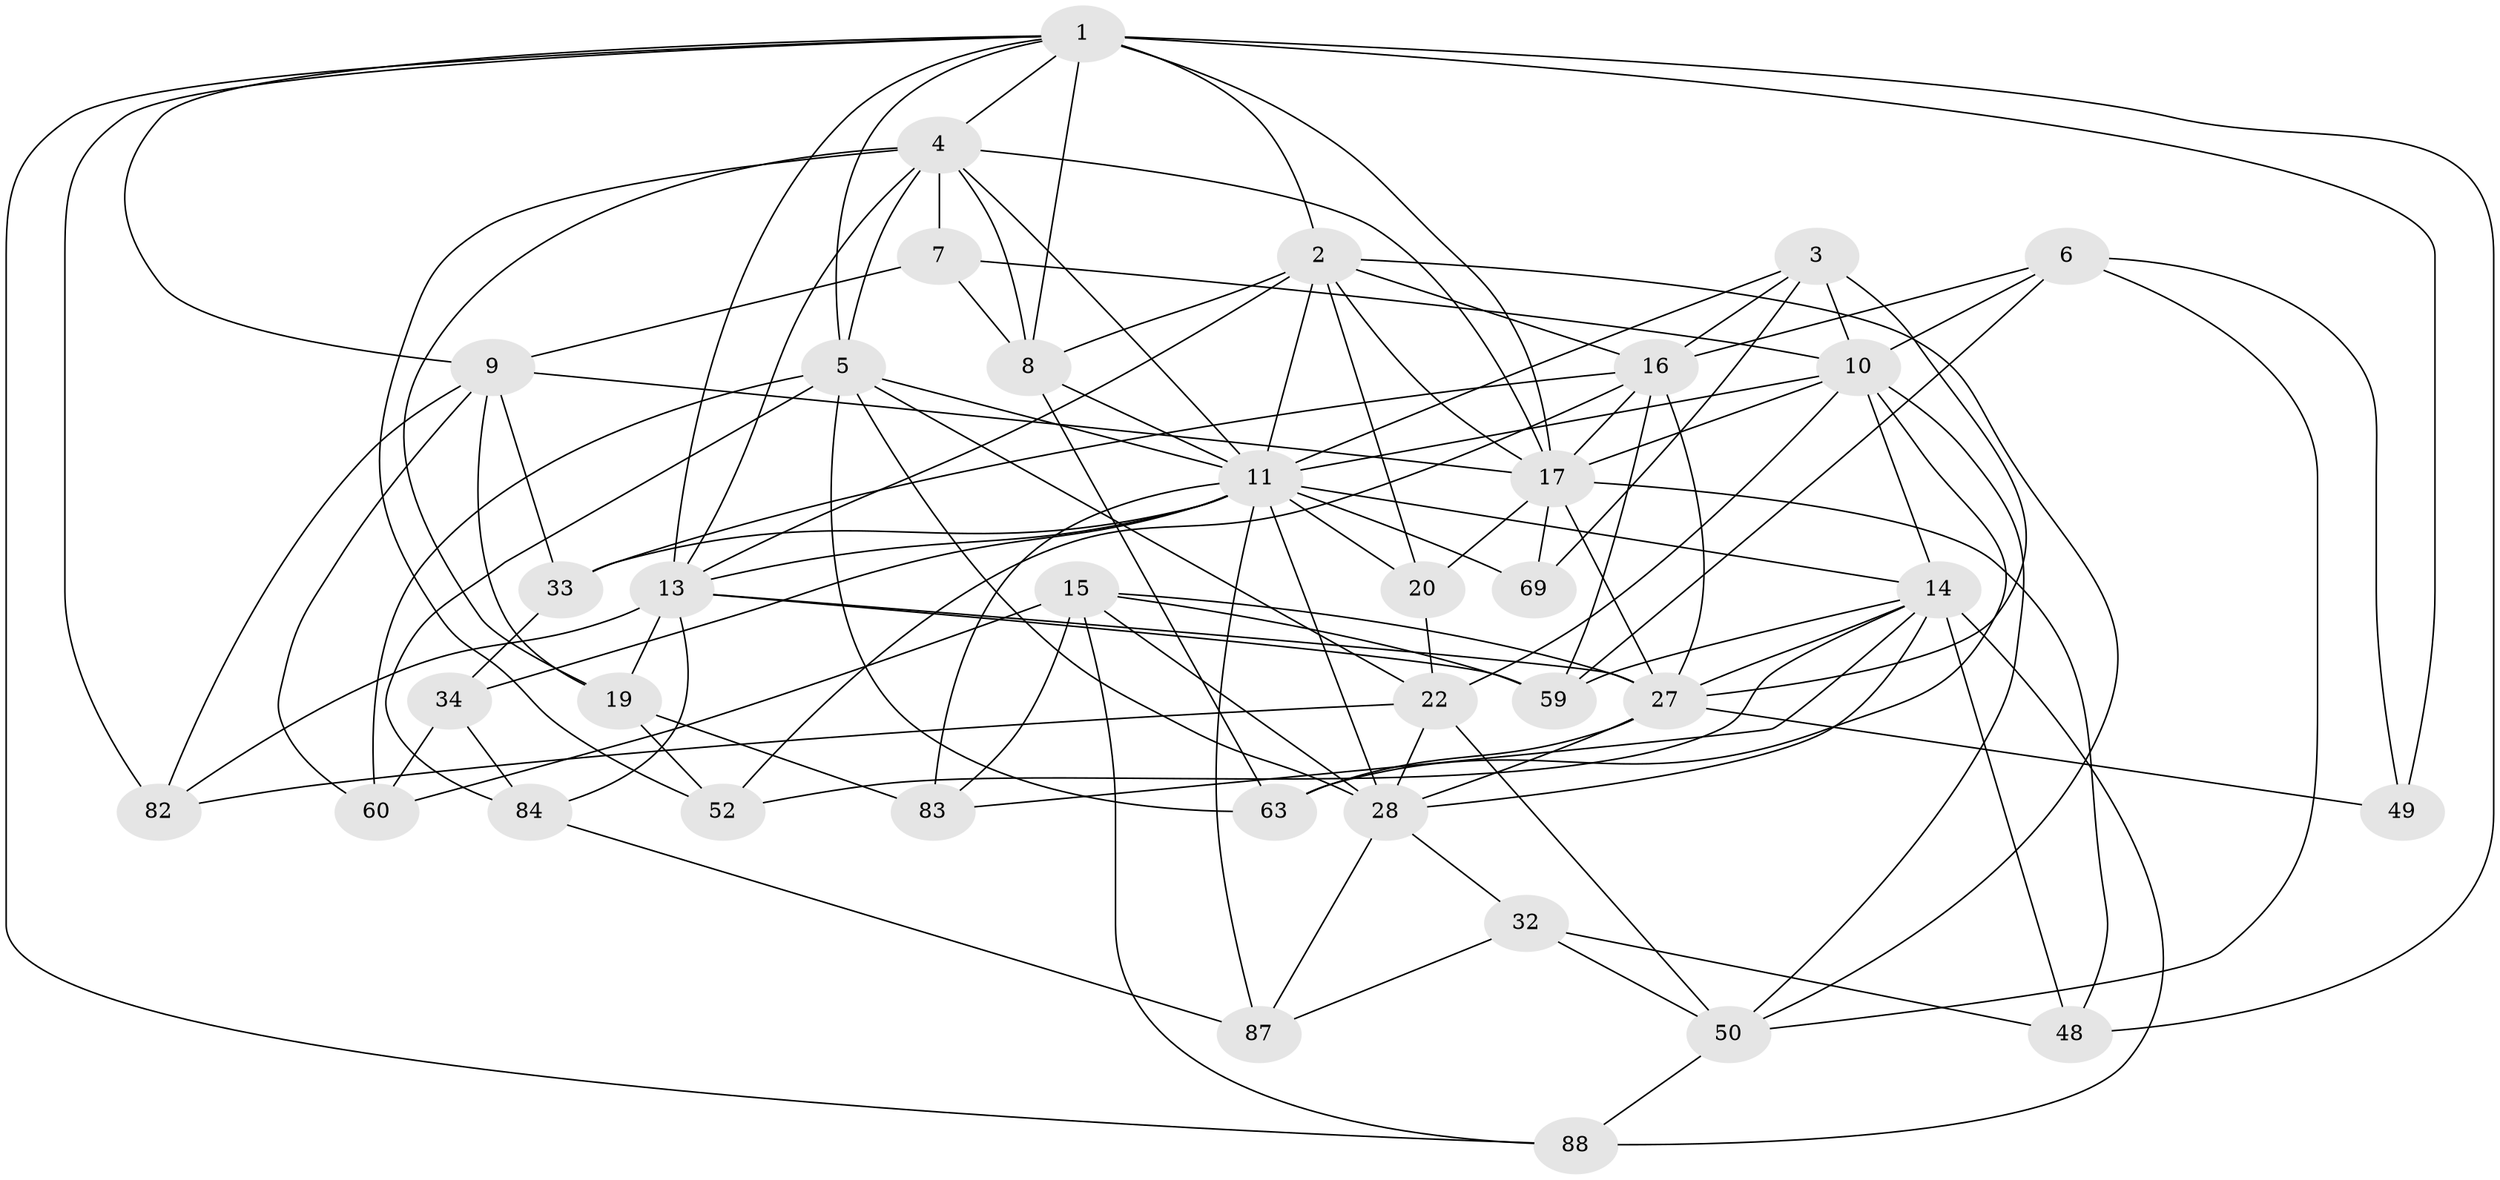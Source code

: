 // original degree distribution, {4: 1.0}
// Generated by graph-tools (version 1.1) at 2025/20/03/04/25 18:20:53]
// undirected, 37 vertices, 113 edges
graph export_dot {
graph [start="1"]
  node [color=gray90,style=filled];
  1 [super="+37+55"];
  2 [super="+12"];
  3 [super="+56"];
  4 [super="+31+26+62"];
  5 [super="+68+21"];
  6 [super="+40"];
  7 [super="+18"];
  8 [super="+30+77"];
  9 [super="+23"];
  10 [super="+91+25+73"];
  11 [super="+47+61+39"];
  13 [super="+42+58"];
  14 [super="+78+57+64"];
  15 [super="+45"];
  16 [super="+46+53"];
  17 [super="+29+43"];
  19 [super="+76"];
  20;
  22 [super="+38"];
  27 [super="+67+54+65"];
  28 [super="+36+35+44"];
  32;
  33;
  34;
  48;
  49;
  50 [super="+51"];
  52;
  59 [super="+66+92"];
  60;
  63;
  69;
  82;
  83;
  84;
  87;
  88;
  1 -- 9;
  1 -- 13;
  1 -- 49;
  1 -- 82;
  1 -- 5;
  1 -- 48;
  1 -- 88;
  1 -- 2 [weight=2];
  1 -- 17;
  1 -- 4;
  1 -- 8;
  2 -- 8;
  2 -- 17;
  2 -- 16;
  2 -- 50;
  2 -- 20;
  2 -- 13;
  2 -- 11 [weight=2];
  3 -- 16;
  3 -- 69;
  3 -- 10 [weight=2];
  3 -- 27;
  3 -- 11;
  4 -- 7 [weight=2];
  4 -- 5;
  4 -- 19 [weight=2];
  4 -- 52;
  4 -- 13;
  4 -- 17;
  4 -- 11 [weight=2];
  4 -- 8;
  5 -- 28;
  5 -- 84;
  5 -- 60;
  5 -- 22;
  5 -- 63;
  5 -- 11;
  6 -- 50;
  6 -- 59 [weight=2];
  6 -- 16;
  6 -- 49;
  6 -- 10;
  7 -- 9 [weight=2];
  7 -- 8;
  7 -- 10;
  8 -- 11;
  8 -- 63;
  9 -- 33;
  9 -- 60;
  9 -- 17;
  9 -- 82;
  9 -- 19;
  10 -- 50;
  10 -- 22;
  10 -- 63;
  10 -- 17;
  10 -- 14;
  10 -- 11;
  11 -- 20;
  11 -- 28 [weight=3];
  11 -- 14;
  11 -- 34;
  11 -- 87;
  11 -- 13;
  11 -- 33;
  11 -- 83;
  11 -- 69 [weight=2];
  13 -- 19;
  13 -- 84;
  13 -- 82;
  13 -- 27;
  13 -- 59 [weight=2];
  14 -- 52;
  14 -- 48;
  14 -- 59 [weight=2];
  14 -- 28;
  14 -- 83;
  14 -- 88;
  14 -- 27;
  15 -- 83;
  15 -- 88;
  15 -- 60;
  15 -- 59;
  15 -- 28;
  15 -- 27;
  16 -- 52;
  16 -- 17;
  16 -- 33;
  16 -- 27;
  16 -- 59;
  17 -- 20;
  17 -- 27;
  17 -- 48;
  17 -- 69;
  19 -- 83;
  19 -- 52;
  20 -- 22;
  22 -- 82;
  22 -- 50;
  22 -- 28;
  27 -- 49 [weight=2];
  27 -- 63;
  27 -- 28;
  28 -- 32;
  28 -- 87;
  32 -- 87;
  32 -- 48;
  32 -- 50;
  33 -- 34;
  34 -- 60;
  34 -- 84;
  50 -- 88;
  84 -- 87;
}
